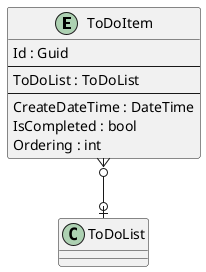 @startuml

entity ToDoItem {
    Id : Guid
    --
    ToDoList : ToDoList
    ' ToDoItemKeyCodePlaceholder
    --
    CreateDateTime : DateTime
    IsCompleted : bool
    Ordering : int
    ' ToDoItemPropertyCodePlaceholder
}

' EntityCodePlaceholder

ToDoItem }o--o| ToDoList
' RelationshipCodePlaceholder

@enduml
